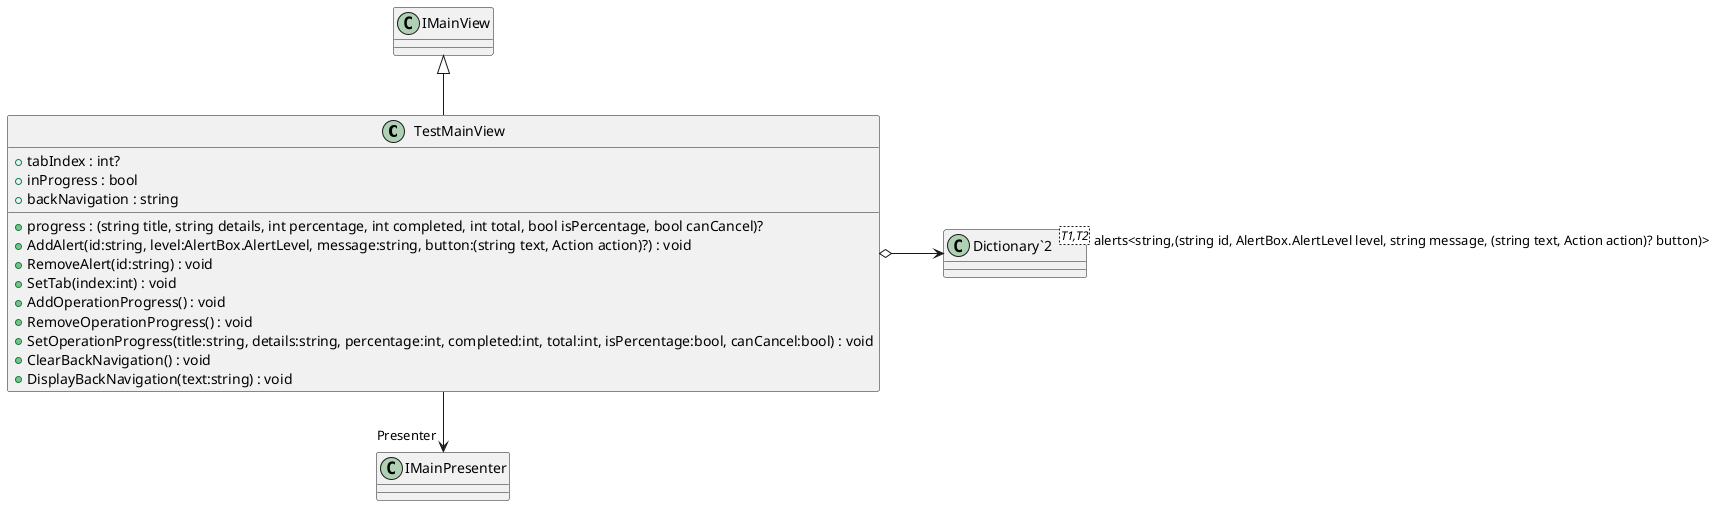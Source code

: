 @startuml
class TestMainView {
    + tabIndex : int?
    + inProgress : bool
    + progress : (string title, string details, int percentage, int completed, int total, bool isPercentage, bool canCancel)?
    + backNavigation : string
    + AddAlert(id:string, level:AlertBox.AlertLevel, message:string, button:(string text, Action action)?) : void
    + RemoveAlert(id:string) : void
    + SetTab(index:int) : void
    + AddOperationProgress() : void
    + RemoveOperationProgress() : void
    + SetOperationProgress(title:string, details:string, percentage:int, completed:int, total:int, isPercentage:bool, canCancel:bool) : void
    + ClearBackNavigation() : void
    + DisplayBackNavigation(text:string) : void
}
class "Dictionary`2"<T1,T2> {
}
IMainView <|-- TestMainView
TestMainView --> "Presenter" IMainPresenter
TestMainView o-> "alerts<string,(string id, AlertBox.AlertLevel level, string message, (string text, Action action)? button)>" "Dictionary`2"
@enduml
